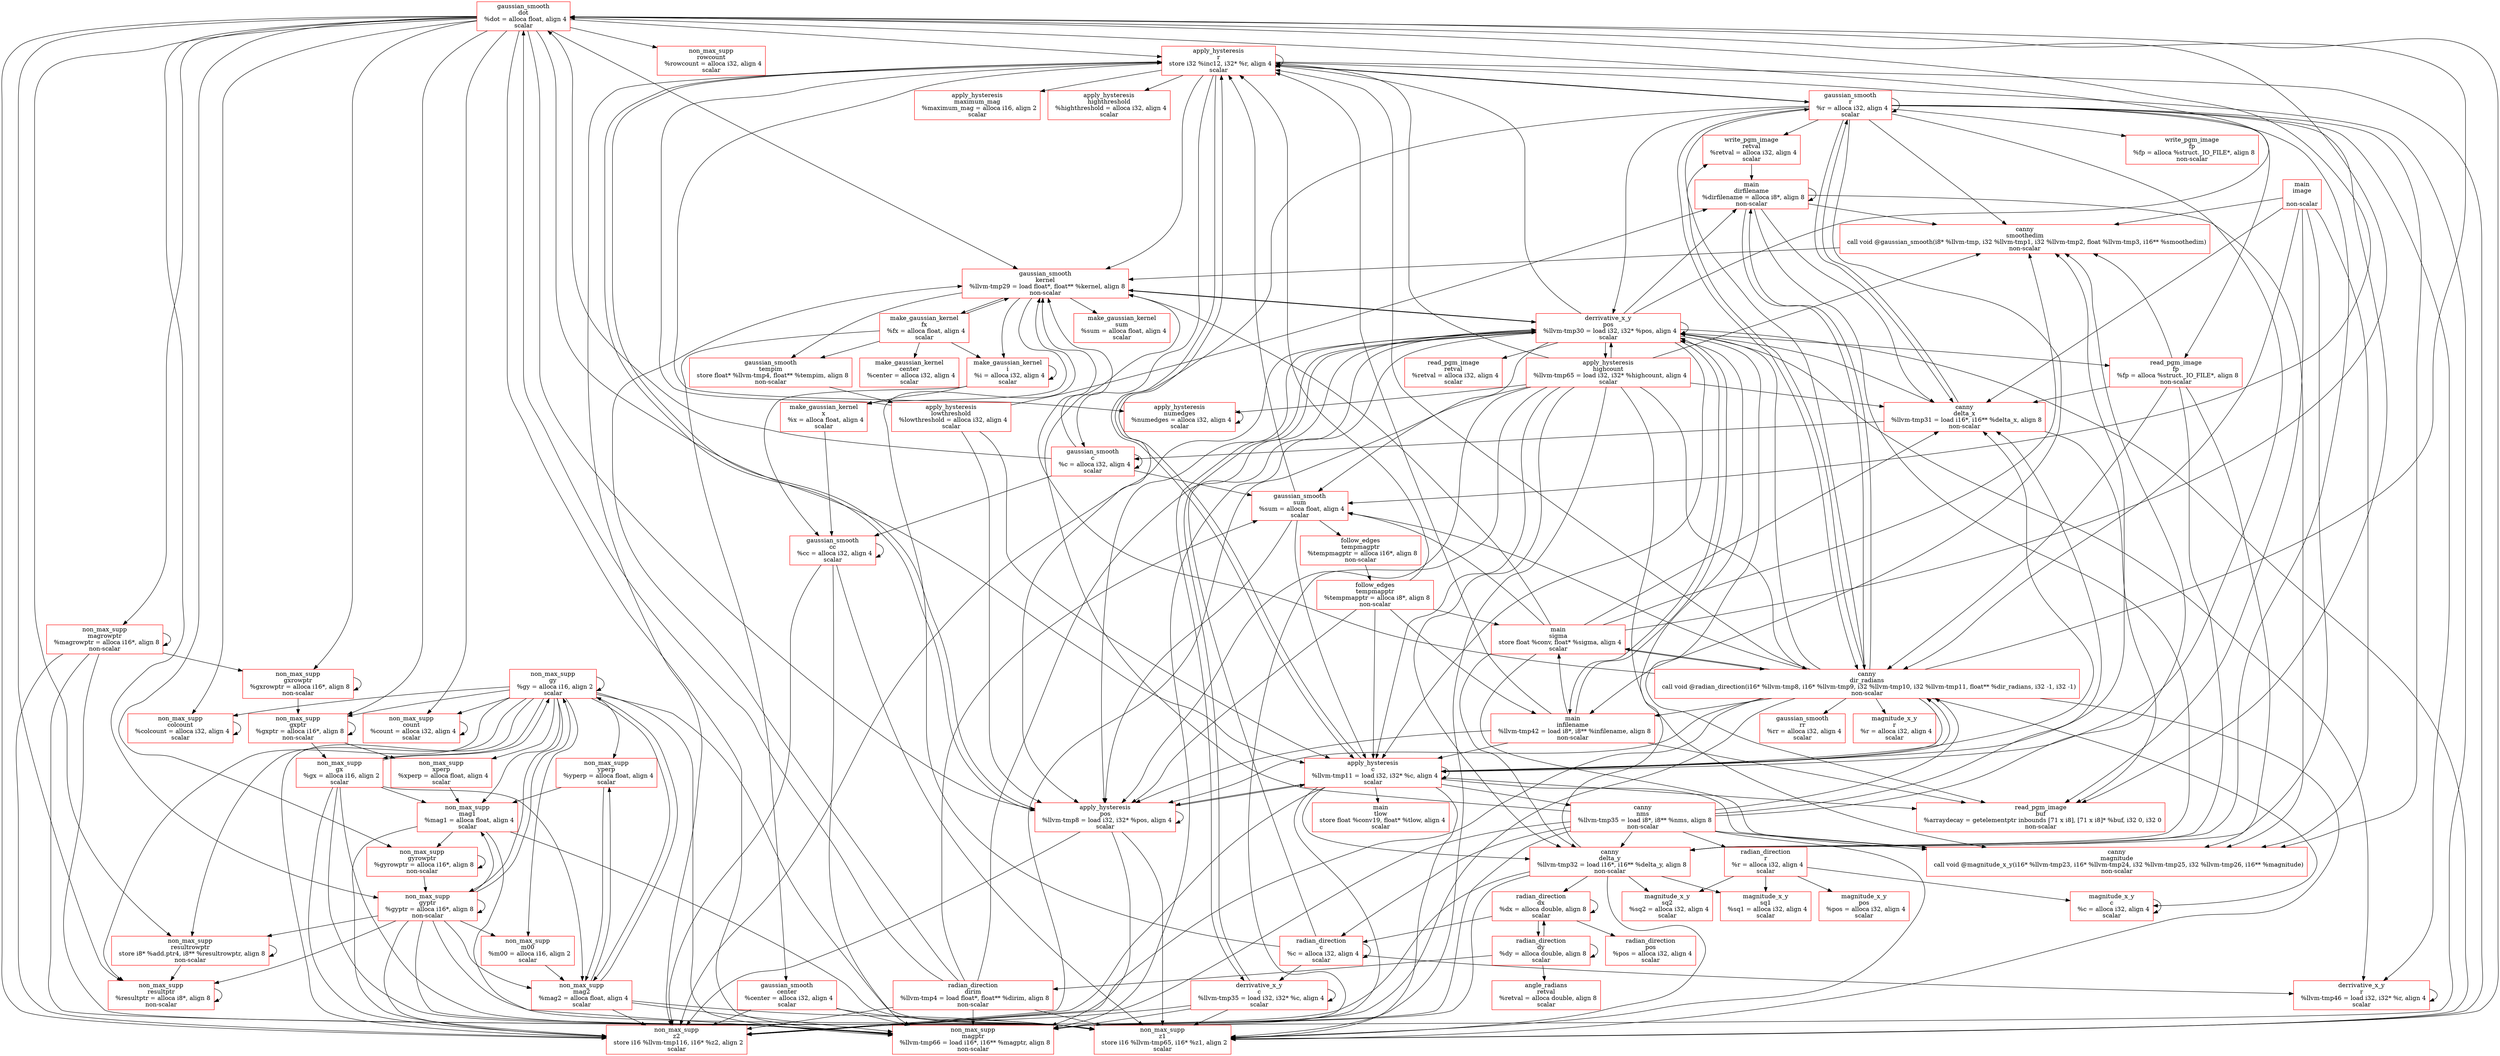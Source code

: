 digraph main_image {
 538 [shape=box, color=red label="non_max_supp
resultptr
  %resultptr = alloca i8*, align 8
non-scalar
"];
 541 [shape=box, color=red label="non_max_supp
resultrowptr
  store i8* %add.ptr4, i8** %resultrowptr, align 8
non-scalar
"];
 1029 [shape=box, color=red label="non_max_supp
yperp
  %yperp = alloca float, align 4
scalar
"];
 295 [shape=box, color=red label="non_max_supp
magptr
  %llvm-tmp66 = load i16*, i16** %magptr, align 8
non-scalar
"];
 294 [shape=box, color=red label="non_max_supp
z1
  store i16 %llvm-tmp65, i16* %z1, align 2
scalar
"];
 310 [shape=box, color=red label="non_max_supp
z2
  store i16 %llvm-tmp116, i16* %z2, align 2
scalar
"];
 583 [shape=box, color=red label="non_max_supp
gx
  %gx = alloca i16, align 2
scalar
"];
 1571 [shape=box, color=red label="non_max_supp
colcount
  %colcount = alloca i32, align 4
scalar
"];
 1492 [shape=box, color=red label="non_max_supp
count
  %count = alloca i32, align 4
scalar
"];
 578 [shape=box, color=red label="non_max_supp
gy
  %gy = alloca i16, align 2
scalar
"];
 1516 [shape=box, color=red label="non_max_supp
mag2
  %mag2 = alloca float, align 4
scalar
"];
 581 [shape=box, color=red label="non_max_supp
m00
  %m00 = alloca i16, align 2
scalar
"];
 576 [shape=box, color=red label="non_max_supp
gyptr
  %gyptr = alloca i16*, align 8
non-scalar
"];
 556 [shape=box, color=red label="non_max_supp
gyrowptr
  %gyrowptr = alloca i16*, align 8
non-scalar
"];
 1507 [shape=box, color=red label="non_max_supp
mag1
  %mag1 = alloca float, align 4
scalar
"];
 1584 [shape=box, color=red label="non_max_supp
xperp
  %xperp = alloca float, align 4
scalar
"];
 575 [shape=box, color=red label="non_max_supp
gxptr
  %gxptr = alloca i16*, align 8
non-scalar
"];
 551 [shape=box, color=red label="non_max_supp
gxrowptr
  %gxrowptr = alloca i16*, align 8
non-scalar
"];
 548 [shape=box, color=red label="non_max_supp
magrowptr
  %magrowptr = alloca i16*, align 8
non-scalar
"];
 1575 [shape=box, color=red label="non_max_supp
rowcount
  %rowcount = alloca i32, align 4
scalar
"];
 1364 [shape=box, color=red label="magnitude_x_y
sq1
  %sq1 = alloca i32, align 4
scalar
"];
 1370 [shape=box, color=red label="magnitude_x_y
sq2
  %sq2 = alloca i32, align 4
scalar
"];
 1753 [shape=box, color=red label="angle_radians
retval
  %retval = alloca double, align 8
scalar
"];
 1185 [shape=box, color=red label="write_pgm_image
retval
  %retval = alloca i32, align 4
scalar
"];
 10 [shape=box, color=red label="read_pgm_image
buf
  %arraydecay = getelementptr inbounds [71 x i8], [71 x i8]* %buf, i32 0, i32 0
non-scalar
"];
 1736 [shape=box, color=red label="apply_hysteresis
numedges
  %numedges = alloca i32, align 4
scalar
"];
 1706 [shape=box, color=red label="derrivative_x_y
r
  %llvm-tmp46 = load i32, i32* %r, align 4
scalar
"];
 62 [shape=box, color=red label="canny
magnitude
  call void @magnitude_x_y(i16* %llvm-tmp23, i16* %llvm-tmp24, i32 %llvm-tmp25, i32 %llvm-tmp26, i16** %magnitude)
non-scalar
"];
 46 [shape=box, color=red label="canny
smoothedim
  call void @gaussian_smooth(i8* %llvm-tmp, i32 %llvm-tmp1, i32 %llvm-tmp2, float %llvm-tmp3, i16** %smoothedim)
non-scalar
"];
 508 [shape=box, color=red label="read_pgm_image
fp
  %fp = alloca %struct._IO_FILE*, align 8
non-scalar
"];
 1178 [shape=box, color=red label="write_pgm_image
fp
  %fp = alloca %struct._IO_FILE*, align 8
non-scalar
"];
 1204 [shape=box, color=red label="gaussian_smooth
r
  %r = alloca i32, align 4
scalar
"];
 1745 [shape=box, color=red label="apply_hysteresis
maximum_mag
  %maximum_mag = alloca i16, align 2
scalar
"];
 1439 [shape=box, color=red label="apply_hysteresis
highthreshold
  %highthreshold = alloca i32, align 4
scalar
"];
 415 [shape=box, color=red label="apply_hysteresis
r
  store i32 %inc12, i32* %r, align 4
scalar
"];
 407 [shape=box, color=red label="apply_hysteresis
pos
  %llvm-tmp8 = load i32, i32* %pos, align 4
scalar
"];
 1747 [shape=box, color=red label="apply_hysteresis
highcount
  %llvm-tmp65 = load i32, i32* %highcount, align 4
scalar
"];
 512 [shape=box, color=red label="read_pgm_image
retval
  %retval = alloca i32, align 4
scalar
"];
 145 [shape=box, color=red label="derrivative_x_y
pos
  %llvm-tmp30 = load i32, i32* %pos, align 4
scalar
"];
 1709 [shape=box, color=red label="derrivative_x_y
c
  %llvm-tmp35 = load i32, i32* %c, align 4
scalar
"];
 1320 [shape=box, color=red label="radian_direction
c
  %c = alloca i32, align 4
scalar
"];
 1384 [shape=box, color=red label="magnitude_x_y
c
  %c = alloca i32, align 4
scalar
"];
 1387 [shape=box, color=red label="magnitude_x_y
pos
  %pos = alloca i32, align 4
scalar
"];
 1325 [shape=box, color=red label="radian_direction
r
  %r = alloca i32, align 4
scalar
"];
 208 [shape=box, color=red label="canny
nms
  %llvm-tmp35 = load i8*, i8** %nms, align 8
non-scalar
"];
 482 [shape=box, color=red label="main
tlow
  store float %conv19, float* %tlow, align 4
scalar
"];
 410 [shape=box, color=red label="apply_hysteresis
c
  %llvm-tmp11 = load i32, i32* %c, align 4
scalar
"];
 93 [shape=box, color=red label="main
infilename
  %llvm-tmp42 = load i8*, i8** %infilename, align 8
non-scalar
"];
 1676 [shape=box, color=red label="gaussian_smooth
rr
  %rr = alloca i32, align 4
scalar
"];
 1723 [shape=box, color=red label="magnitude_x_y
r
  %r = alloca i32, align 4
scalar
"];
 52 [shape=box, color=red label="canny
dir_radians
  call void @radian_direction(i16* %llvm-tmp8, i16* %llvm-tmp9, i32 %llvm-tmp10, i32 %llvm-tmp11, float** %dir_radians, i32 -1, i32 -1)
non-scalar
"];
 481 [shape=box, color=red label="main
dirfilename
  %dirfilename = alloca i8*, align 8
non-scalar
"];
 1746 [shape=box, color=red label="apply_hysteresis
lowthreshold
  %lowthreshold = alloca i32, align 4
scalar
"];
 1001 [shape=box, color=red label="gaussian_smooth
tempim
  store float* %llvm-tmp4, float** %tempim, align 8
non-scalar
"];
 1473 [shape=box, color=red label="make_gaussian_kernel
sum
  %sum = alloca float, align 4
scalar
"];
 1207 [shape=box, color=red label="gaussian_smooth
cc
  %cc = alloca i32, align 4
scalar
"];
 1452 [shape=box, color=red label="make_gaussian_kernel
x
  %x = alloca float, align 4
scalar
"];
 1446 [shape=box, color=red label="make_gaussian_kernel
i
  %i = alloca i32, align 4
scalar
"];
 1476 [shape=box, color=red label="gaussian_smooth
center
  %center = alloca i32, align 4
scalar
"];
 1477 [shape=box, color=red label="make_gaussian_kernel
center
  %center = alloca i32, align 4
scalar
"];
 1466 [shape=box, color=red label="make_gaussian_kernel
fx
  %fx = alloca float, align 4
scalar
"];
 218 [shape=box, color=red label="gaussian_smooth
kernel
  %llvm-tmp29 = load float*, float** %kernel, align 8
non-scalar
"];
 1480 [shape=box, color=red label="radian_direction
dirim
  %llvm-tmp4 = load float*, float** %dirim, align 8
non-scalar
"];
 1331 [shape=box, color=red label="radian_direction
dy
  %dy = alloca double, align 8
scalar
"];
 1345 [shape=box, color=red label="radian_direction
pos
  %pos = alloca i32, align 4
scalar
"];
 1328 [shape=box, color=red label="radian_direction
dx
  %dx = alloca double, align 8
scalar
"];
 37 [shape=box, color=red label="canny
delta_y
  %llvm-tmp32 = load i16*, i16** %delta_y, align 8
non-scalar
"];
 530 [shape=box, color=red label="main
sigma
  store float %conv, float* %sigma, align 4
scalar
"];
 1011 [shape=box, color=red label="follow_edges
tempmapptr
  %tempmapptr = alloca i8*, align 8
non-scalar
"];
 1010 [shape=box, color=red label="follow_edges
tempmagptr
  %tempmagptr = alloca i16*, align 8
non-scalar
"];
 1197 [shape=box, color=red label="gaussian_smooth
sum
  %sum = alloca float, align 4
scalar
"];
 1196 [shape=box, color=red label="gaussian_smooth
dot
  %dot = alloca float, align 4
scalar
"];
 1199 [shape=box, color=red label="gaussian_smooth
c
  %c = alloca i32, align 4
scalar
"];
 35 [shape=box, color=red label="canny
delta_x
  %llvm-tmp31 = load i16*, i16** %delta_x, align 8
non-scalar
"];
 0 [shape=box, color=red label="main
image

non-scalar
"];
 538 -> 538 [color=black, style=solid];
 1196 -> 538 [color=black, style=solid];
 541 -> 541 [color=black, style=solid];
 541 -> 538 [color=black, style=solid];
 1196 -> 541 [color=black, style=solid];
 548 -> 548 [color=black, style=solid];
 551 -> 551 [color=black, style=solid];
 575 -> 575 [color=black, style=solid];
 556 -> 556 [color=black, style=solid];
 576 -> 541 [color=black, style=solid];
 576 -> 576 [color=black, style=solid];
 576 -> 538 [color=black, style=solid];
 1029 -> 1507 [color=black, style=solid];
 1029 -> 1516 [color=black, style=solid];
 1516 -> 1029 [color=black, style=solid];
 578 -> 295 [color=black, style=solid];
 583 -> 1507 [color=black, style=solid];
 583 -> 1516 [color=black, style=solid];
 583 -> 295 [color=black, style=solid];
 583 -> 294 [color=black, style=solid];
 583 -> 310 [color=black, style=solid];
 583 -> 578 [color=black, style=solid];
 578 -> 583 [color=black, style=solid];
 578 -> 578 [color=black, style=solid];
 578 -> 1584 [color=black, style=solid];
 578 -> 1029 [color=black, style=solid];
 578 -> 294 [color=black, style=solid];
 578 -> 310 [color=black, style=solid];
 1571 -> 1571 [color=black, style=solid];
 578 -> 1571 [color=black, style=solid];
 578 -> 575 [color=black, style=solid];
 578 -> 576 [color=black, style=solid];
 578 -> 581 [color=black, style=solid];
 578 -> 538 [color=black, style=solid];
 1492 -> 1492 [color=black, style=solid];
 578 -> 1492 [color=black, style=solid];
 578 -> 541 [color=black, style=solid];
 578 -> 1507 [color=black, style=solid];
 578 -> 1516 [color=black, style=solid];
 1516 -> 578 [color=black, style=solid];
 1516 -> 295 [color=black, style=solid];
 1516 -> 294 [color=black, style=solid];
 1516 -> 310 [color=black, style=solid];
 581 -> 1516 [color=black, style=solid];
 576 -> 581 [color=black, style=solid];
 576 -> 295 [color=black, style=solid];
 576 -> 294 [color=black, style=solid];
 576 -> 310 [color=black, style=solid];
 576 -> 1507 [color=black, style=solid];
 576 -> 1516 [color=black, style=solid];
 576 -> 578 [color=black, style=solid];
 556 -> 576 [color=black, style=solid];
 1507 -> 556 [color=black, style=solid];
 1507 -> 295 [color=black, style=solid];
 1507 -> 294 [color=black, style=solid];
 1507 -> 310 [color=black, style=solid];
 1584 -> 1507 [color=black, style=solid];
 575 -> 1584 [color=black, style=solid];
 575 -> 583 [color=black, style=solid];
 551 -> 575 [color=black, style=solid];
 548 -> 551 [color=black, style=solid];
 548 -> 295 [color=black, style=solid];
 548 -> 294 [color=black, style=solid];
 548 -> 310 [color=black, style=solid];
 1196 -> 548 [color=black, style=solid];
 1196 -> 295 [color=black, style=solid];
 1196 -> 294 [color=black, style=solid];
 1196 -> 310 [color=black, style=solid];
 1196 -> 1492 [color=black, style=solid];
 1196 -> 1571 [color=black, style=solid];
 1196 -> 575 [color=black, style=solid];
 1196 -> 551 [color=black, style=solid];
 1196 -> 576 [color=black, style=solid];
 1196 -> 556 [color=black, style=solid];
 1196 -> 1575 [color=black, style=solid];
 530 -> 1196 [color=black, style=solid];
 530 -> 1197 [color=black, style=solid];
 530 -> 35 [color=black, style=solid];
 37 -> 1364 [color=black, style=solid];
 37 -> 1370 [color=black, style=solid];
 37 -> 295 [color=black, style=solid];
 37 -> 294 [color=black, style=solid];
 37 -> 310 [color=black, style=solid];
 1328 -> 1328 [color=black, style=solid];
 1331 -> 1331 [color=black, style=solid];
 1331 -> 1753 [color=black, style=solid];
 1480 -> 295 [color=black, style=solid];
 1480 -> 294 [color=black, style=solid];
 1480 -> 310 [color=black, style=solid];
 1480 -> 1196 [color=black, style=solid];
 481 -> 481 [color=black, style=solid];
 481 -> 35 [color=black, style=solid];
 481 -> 37 [color=black, style=solid];
 52 -> 218 [color=black, style=solid];
 52 -> 295 [color=black, style=solid];
 52 -> 294 [color=black, style=solid];
 52 -> 310 [color=black, style=solid];
 52 -> 530 [color=black, style=solid];
 52 -> 481 [color=black, style=solid];
 1185 -> 481 [color=black, style=solid];
 52 -> 1185 [color=black, style=solid];
 93 -> 530 [color=black, style=solid];
 93 -> 10 [color=black, style=solid];
 410 -> 410 [color=black, style=solid];
 410 -> 35 [color=black, style=solid];
 410 -> 37 [color=black, style=solid];
 410 -> 52 [color=black, style=solid];
 208 -> 35 [color=black, style=solid];
 208 -> 37 [color=black, style=solid];
 208 -> 52 [color=black, style=solid];
 208 -> 218 [color=black, style=solid];
 1320 -> 1320 [color=black, style=solid];
 1320 -> 218 [color=black, style=solid];
 1709 -> 1709 [color=black, style=solid];
 145 -> 145 [color=black, style=solid];
 145 -> 10 [color=black, style=solid];
 145 -> 481 [color=black, style=solid];
 145 -> 1196 [color=black, style=solid];
 145 -> 1197 [color=black, style=solid];
 145 -> 93 [color=black, style=solid];
 1736 -> 1736 [color=black, style=solid];
 1747 -> 1736 [color=black, style=solid];
 1747 -> 410 [color=black, style=solid];
 1747 -> 295 [color=black, style=solid];
 1747 -> 294 [color=black, style=solid];
 1747 -> 310 [color=black, style=solid];
 1747 -> 145 [color=black, style=solid];
 1747 -> 35 [color=black, style=solid];
 1747 -> 37 [color=black, style=solid];
 1747 -> 52 [color=black, style=solid];
 407 -> 410 [color=black, style=solid];
 407 -> 407 [color=black, style=solid];
 415 -> 218 [color=black, style=solid];
 415 -> 410 [color=black, style=solid];
 415 -> 407 [color=black, style=solid];
 415 -> 415 [color=black, style=solid];
 415 -> 1199 [color=black, style=solid];
 1204 -> 145 [color=black, style=solid];
 1204 -> 410 [color=black, style=solid];
 1204 -> 407 [color=black, style=solid];
 1204 -> 415 [color=black, style=solid];
 1706 -> 1706 [color=black, style=solid];
 1204 -> 1706 [color=black, style=solid];
 1204 -> 10 [color=black, style=solid];
 1204 -> 35 [color=black, style=solid];
 1204 -> 37 [color=black, style=solid];
 1204 -> 52 [color=black, style=solid];
 508 -> 35 [color=black, style=solid];
 508 -> 37 [color=black, style=solid];
 508 -> 52 [color=black, style=solid];
 508 -> 62 [color=black, style=solid];
 46 -> 218 [color=black, style=solid];
 508 -> 46 [color=black, style=solid];
 1204 -> 508 [color=black, style=solid];
 1204 -> 93 [color=black, style=solid];
 1204 -> 1185 [color=black, style=solid];
 1204 -> 1178 [color=black, style=solid];
 1204 -> 62 [color=black, style=solid];
 1204 -> 46 [color=black, style=solid];
 1204 -> 1204 [color=black, style=solid];
 415 -> 1204 [color=black, style=solid];
 415 -> 295 [color=black, style=solid];
 415 -> 294 [color=black, style=solid];
 415 -> 310 [color=black, style=solid];
 415 -> 1745 [color=black, style=solid];
 415 -> 1736 [color=black, style=solid];
 415 -> 1439 [color=black, style=solid];
 407 -> 415 [color=black, style=solid];
 407 -> 295 [color=black, style=solid];
 407 -> 294 [color=black, style=solid];
 407 -> 310 [color=black, style=solid];
 1747 -> 407 [color=black, style=solid];
 1747 -> 415 [color=black, style=solid];
 1747 -> 62 [color=black, style=solid];
 1747 -> 46 [color=black, style=solid];
 145 -> 1747 [color=black, style=solid];
 145 -> 512 [color=black, style=solid];
 145 -> 508 [color=black, style=solid];
 145 -> 1709 [color=black, style=solid];
 145 -> 410 [color=black, style=solid];
 145 -> 407 [color=black, style=solid];
 145 -> 415 [color=black, style=solid];
 145 -> 1706 [color=black, style=solid];
 145 -> 218 [color=black, style=solid];
 145 -> 295 [color=black, style=solid];
 145 -> 294 [color=black, style=solid];
 145 -> 310 [color=black, style=solid];
 1709 -> 145 [color=black, style=solid];
 1709 -> 295 [color=black, style=solid];
 1709 -> 294 [color=black, style=solid];
 1709 -> 310 [color=black, style=solid];
 1320 -> 1709 [color=black, style=solid];
 1320 -> 145 [color=black, style=solid];
 1320 -> 1706 [color=black, style=solid];
 208 -> 1320 [color=black, style=solid];
 1384 -> 1384 [color=black, style=solid];
 1325 -> 1384 [color=black, style=solid];
 1325 -> 1387 [color=black, style=solid];
 1325 -> 1364 [color=black, style=solid];
 1325 -> 1370 [color=black, style=solid];
 208 -> 1325 [color=black, style=solid];
 208 -> 62 [color=black, style=solid];
 208 -> 46 [color=black, style=solid];
 208 -> 295 [color=black, style=solid];
 208 -> 294 [color=black, style=solid];
 208 -> 310 [color=black, style=solid];
 410 -> 208 [color=black, style=solid];
 410 -> 62 [color=black, style=solid];
 410 -> 46 [color=black, style=solid];
 410 -> 482 [color=black, style=solid];
 410 -> 10 [color=black, style=solid];
 410 -> 407 [color=black, style=solid];
 410 -> 415 [color=black, style=solid];
 410 -> 295 [color=black, style=solid];
 410 -> 294 [color=black, style=solid];
 410 -> 310 [color=black, style=solid];
 93 -> 410 [color=black, style=solid];
 93 -> 407 [color=black, style=solid];
 93 -> 415 [color=black, style=solid];
 93 -> 145 [color=black, style=solid];
 52 -> 93 [color=black, style=solid];
 52 -> 410 [color=black, style=solid];
 52 -> 407 [color=black, style=solid];
 52 -> 415 [color=black, style=solid];
 52 -> 145 [color=black, style=solid];
 52 -> 1676 [color=black, style=solid];
 52 -> 1196 [color=black, style=solid];
 52 -> 1204 [color=black, style=solid];
 52 -> 1197 [color=black, style=solid];
 52 -> 1384 [color=black, style=solid];
 52 -> 1723 [color=black, style=solid];
 481 -> 52 [color=black, style=solid];
 481 -> 62 [color=black, style=solid];
 481 -> 46 [color=black, style=solid];
 1746 -> 481 [color=black, style=solid];
 1746 -> 410 [color=black, style=solid];
 1746 -> 407 [color=black, style=solid];
 1746 -> 415 [color=black, style=solid];
 1001 -> 1746 [color=black, style=solid];
 218 -> 1001 [color=black, style=solid];
 218 -> 145 [color=black, style=solid];
 218 -> 1473 [color=black, style=solid];
 1207 -> 1207 [color=black, style=solid];
 1207 -> 295 [color=black, style=solid];
 1207 -> 294 [color=black, style=solid];
 1207 -> 310 [color=black, style=solid];
 1446 -> 1207 [color=black, style=solid];
 1452 -> 1207 [color=black, style=solid];
 1446 -> 1452 [color=black, style=solid];
 1446 -> 1446 [color=black, style=solid];
 1466 -> 1446 [color=black, style=solid];
 1466 -> 1001 [color=black, style=solid];
 1476 -> 295 [color=black, style=solid];
 1476 -> 294 [color=black, style=solid];
 1476 -> 310 [color=black, style=solid];
 1466 -> 1476 [color=black, style=solid];
 1466 -> 1477 [color=black, style=solid];
 1466 -> 218 [color=black, style=solid];
 218 -> 1466 [color=black, style=solid];
 218 -> 1446 [color=black, style=solid];
 218 -> 1452 [color=black, style=solid];
 1480 -> 218 [color=black, style=solid];
 1480 -> 145 [color=black, style=solid];
 1480 -> 1197 [color=black, style=solid];
 1331 -> 1480 [color=black, style=solid];
 1331 -> 1328 [color=black, style=solid];
 1328 -> 1331 [color=black, style=solid];
 1328 -> 1320 [color=black, style=solid];
 1328 -> 1345 [color=black, style=solid];
 37 -> 1328 [color=black, style=solid];
 37 -> 145 [color=black, style=solid];
 530 -> 37 [color=black, style=solid];
 530 -> 52 [color=black, style=solid];
 530 -> 62 [color=black, style=solid];
 530 -> 46 [color=black, style=solid];
 530 -> 218 [color=black, style=solid];
 1011 -> 530 [color=black, style=solid];
 1011 -> 93 [color=black, style=solid];
 1011 -> 410 [color=black, style=solid];
 1011 -> 407 [color=black, style=solid];
 1011 -> 415 [color=black, style=solid];
 1010 -> 1011 [color=black, style=solid];
 1197 -> 1010 [color=black, style=solid];
 1197 -> 410 [color=black, style=solid];
 1197 -> 407 [color=black, style=solid];
 1197 -> 415 [color=black, style=solid];
 1196 -> 1197 [color=black, style=solid];
 1196 -> 218 [color=black, style=solid];
 1196 -> 410 [color=black, style=solid];
 1196 -> 407 [color=black, style=solid];
 1196 -> 415 [color=black, style=solid];
 1199 -> 1196 [color=black, style=solid];
 1199 -> 1199 [color=black, style=solid];
 1199 -> 1207 [color=black, style=solid];
 1199 -> 218 [color=black, style=solid];
 1199 -> 1197 [color=black, style=solid];
 35 -> 1199 [color=black, style=solid];
 35 -> 1204 [color=black, style=solid];
 35 -> 10 [color=black, style=solid];
 35 -> 145 [color=black, style=solid];
 0 -> 35 [color=black, style=solid];
 0 -> 37 [color=black, style=solid];
 0 -> 52 [color=black, style=solid];
 0 -> 62 [color=black, style=solid];
 0 -> 46 [color=black, style=solid];
 0 -> 10 [color=black, style=solid];
}
